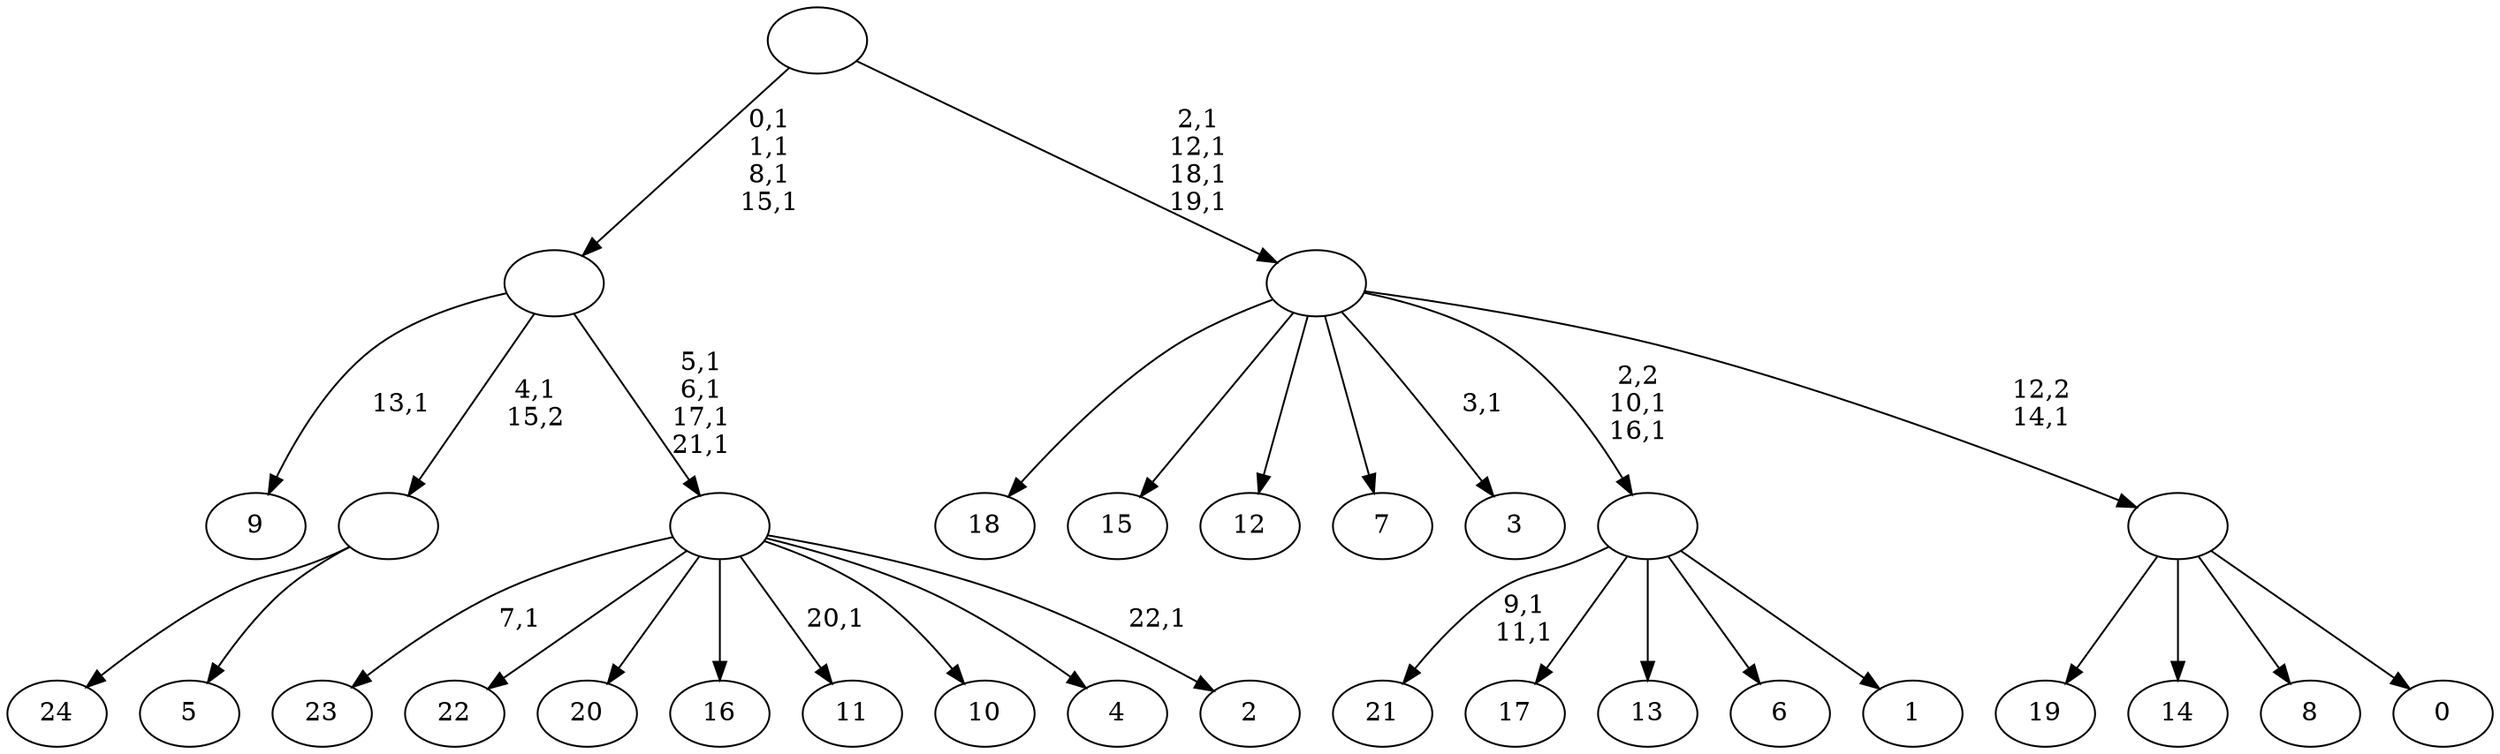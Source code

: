 digraph T {
	48 [label="24"]
	47 [label="23"]
	45 [label="22"]
	44 [label="21"]
	41 [label="20"]
	40 [label="19"]
	39 [label="18"]
	38 [label="17"]
	37 [label="16"]
	36 [label="15"]
	35 [label="14"]
	34 [label="13"]
	33 [label="12"]
	32 [label="11"]
	30 [label="10"]
	29 [label="9"]
	27 [label="8"]
	26 [label="7"]
	25 [label="6"]
	24 [label="5"]
	23 [label=""]
	22 [label="4"]
	21 [label="3"]
	19 [label="2"]
	17 [label=""]
	13 [label=""]
	9 [label="1"]
	8 [label=""]
	6 [label="0"]
	5 [label=""]
	4 [label=""]
	0 [label=""]
	23 -> 48 [label=""]
	23 -> 24 [label=""]
	17 -> 19 [label="22,1"]
	17 -> 32 [label="20,1"]
	17 -> 47 [label="7,1"]
	17 -> 45 [label=""]
	17 -> 41 [label=""]
	17 -> 37 [label=""]
	17 -> 30 [label=""]
	17 -> 22 [label=""]
	13 -> 17 [label="5,1\n6,1\n17,1\n21,1"]
	13 -> 29 [label="13,1"]
	13 -> 23 [label="4,1\n15,2"]
	8 -> 44 [label="9,1\n11,1"]
	8 -> 38 [label=""]
	8 -> 34 [label=""]
	8 -> 25 [label=""]
	8 -> 9 [label=""]
	5 -> 40 [label=""]
	5 -> 35 [label=""]
	5 -> 27 [label=""]
	5 -> 6 [label=""]
	4 -> 8 [label="2,2\n10,1\n16,1"]
	4 -> 21 [label="3,1"]
	4 -> 39 [label=""]
	4 -> 36 [label=""]
	4 -> 33 [label=""]
	4 -> 26 [label=""]
	4 -> 5 [label="12,2\n14,1"]
	0 -> 4 [label="2,1\n12,1\n18,1\n19,1"]
	0 -> 13 [label="0,1\n1,1\n8,1\n15,1"]
}
